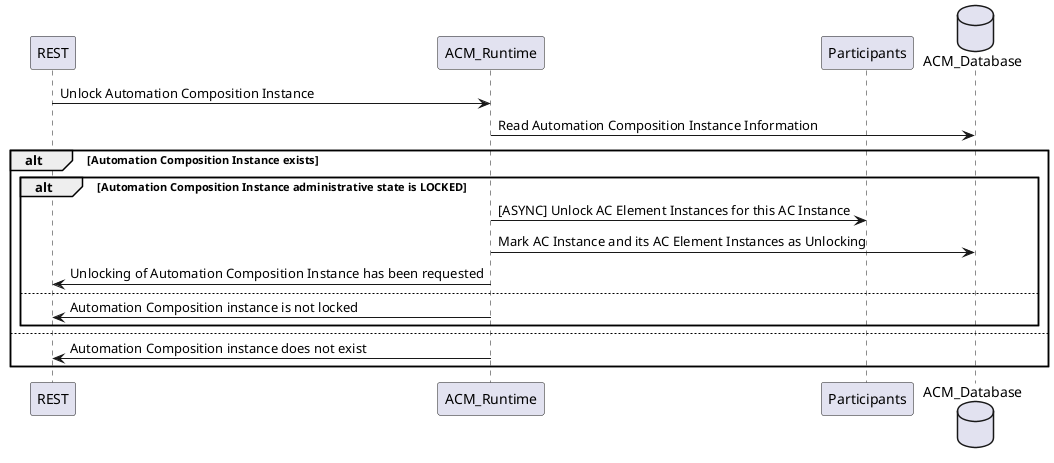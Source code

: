 @startuml
participant REST
participant ACM_Runtime
participant Participants
database ACM_Database

REST -> ACM_Runtime: Unlock Automation Composition Instance
ACM_Runtime -> ACM_Database: Read Automation Composition Instance Information

alt Automation Composition Instance exists
 alt Automation Composition Instance administrative state is LOCKED
  ACM_Runtime -> Participants: [ASYNC] Unlock AC Element Instances for this AC Instance
  ACM_Runtime -> ACM_Database: Mark AC Instance and its AC Element Instances as Unlocking
  ACM_Runtime -> REST: Unlocking of Automation Composition Instance has been requested
 else
  ACM_Runtime -> REST: Automation Composition instance is not locked
 end
else
  ACM_Runtime -> REST: Automation Composition instance does not exist
end

@enduml

